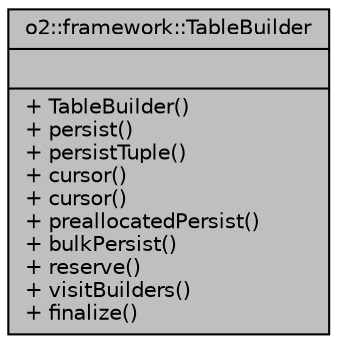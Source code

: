 digraph "o2::framework::TableBuilder"
{
 // INTERACTIVE_SVG=YES
  bgcolor="transparent";
  edge [fontname="Helvetica",fontsize="10",labelfontname="Helvetica",labelfontsize="10"];
  node [fontname="Helvetica",fontsize="10",shape=record];
  Node1 [label="{o2::framework::TableBuilder\n||+ TableBuilder()\l+ persist()\l+ persistTuple()\l+ cursor()\l+ cursor()\l+ preallocatedPersist()\l+ bulkPersist()\l+ reserve()\l+ visitBuilders()\l+ finalize()\l}",height=0.2,width=0.4,color="black", fillcolor="grey75", style="filled", fontcolor="black"];
}
